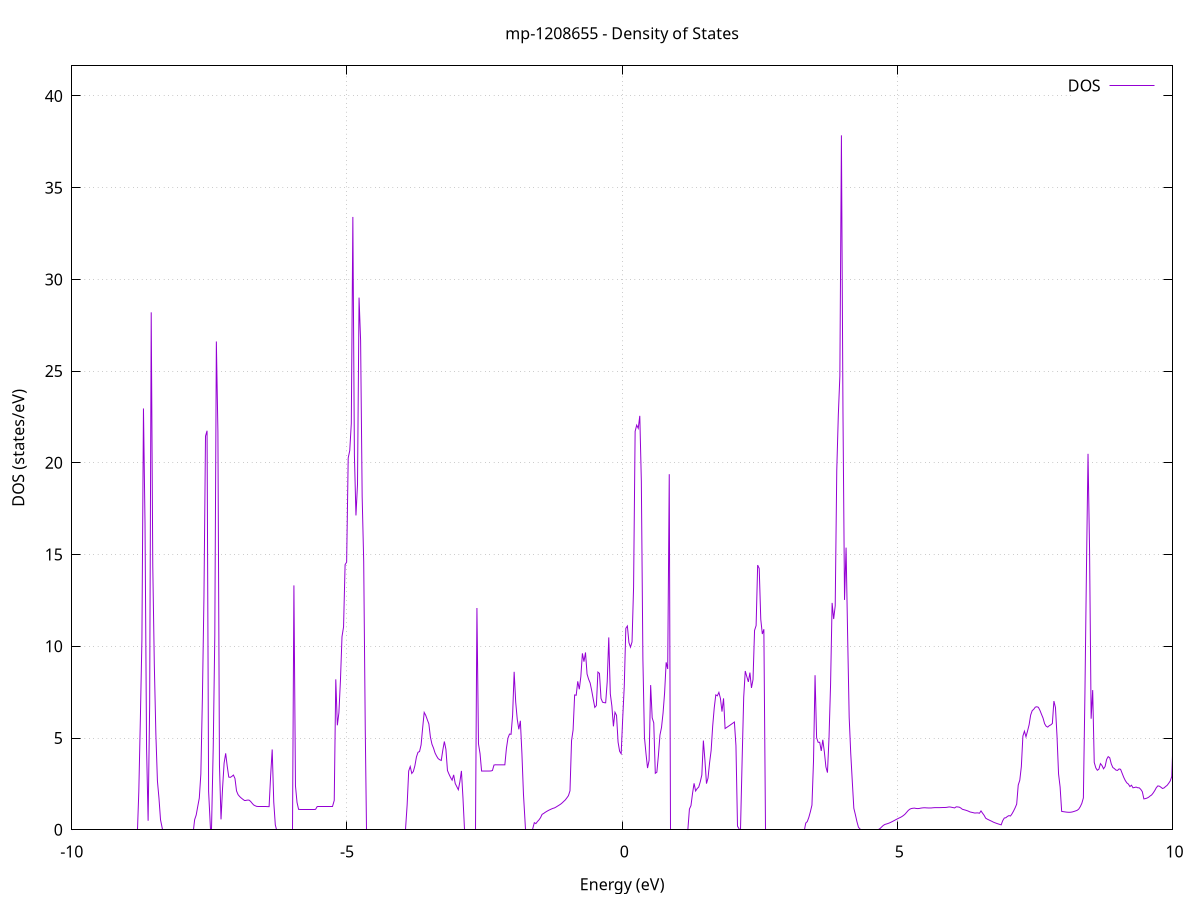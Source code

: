 set title 'mp-1208655 - Density of States'
set xlabel 'Energy (eV)'
set ylabel 'DOS (states/eV)'
set grid
set xrange [-10:10]
set yrange [0:41.637]
set xzeroaxis lt -1
set terminal png size 800,600
set output 'mp-1208655_dos_gnuplot.png'
plot '-' using 1:2 with lines title 'DOS'
-35.583500 0.000000
-35.555300 0.000000
-35.527100 0.000000
-35.498900 0.000000
-35.470800 0.000000
-35.442600 0.000000
-35.414400 0.000000
-35.386200 0.000000
-35.358000 0.000000
-35.329800 0.000000
-35.301700 0.000000
-35.273500 0.000000
-35.245300 0.000000
-35.217100 0.000000
-35.188900 0.000000
-35.160700 0.000000
-35.132600 0.000000
-35.104400 0.000000
-35.076200 0.000000
-35.048000 0.000000
-35.019800 0.000000
-34.991700 0.000000
-34.963500 0.000000
-34.935300 0.000000
-34.907100 0.000000
-34.878900 0.000000
-34.850700 0.000000
-34.822600 0.000000
-34.794400 0.000000
-34.766200 0.000000
-34.738000 0.000000
-34.709800 0.000000
-34.681700 0.000000
-34.653500 0.000000
-34.625300 0.000000
-34.597100 0.000000
-34.568900 0.000000
-34.540700 0.000000
-34.512600 0.000000
-34.484400 0.000000
-34.456200 0.000000
-34.428000 0.000000
-34.399800 0.000000
-34.371600 0.000000
-34.343500 0.000000
-34.315300 0.000000
-34.287100 0.000000
-34.258900 0.000000
-34.230700 0.000000
-34.202600 0.000000
-34.174400 0.000000
-34.146200 0.000000
-34.118000 0.000000
-34.089800 0.000000
-34.061600 0.000000
-34.033500 0.000000
-34.005300 0.000000
-33.977100 0.000000
-33.948900 0.000000
-33.920700 0.000000
-33.892600 0.000000
-33.864400 0.000000
-33.836200 0.000000
-33.808000 0.000000
-33.779800 0.000000
-33.751600 0.000000
-33.723500 0.000000
-33.695300 0.000000
-33.667100 0.000000
-33.638900 0.000000
-33.610700 0.000000
-33.582500 0.000000
-33.554400 0.000000
-33.526200 0.000000
-33.498000 0.000000
-33.469800 0.000000
-33.441600 0.000000
-33.413500 0.000000
-33.385300 0.000000
-33.357100 0.000000
-33.328900 0.000000
-33.300700 0.000000
-33.272500 0.000000
-33.244400 0.000000
-33.216200 0.000000
-33.188000 0.000000
-33.159800 0.000000
-33.131600 0.000000
-33.103500 0.000000
-33.075300 0.000000
-33.047100 0.000000
-33.018900 0.000000
-32.990700 0.000000
-32.962500 0.000000
-32.934400 0.000000
-32.906200 0.000000
-32.878000 0.000000
-32.849800 0.000000
-32.821600 0.000000
-32.793400 0.000000
-32.765300 0.000000
-32.737100 0.000000
-32.708900 0.000000
-32.680700 0.000000
-32.652500 0.000000
-32.624400 0.000000
-32.596200 0.000000
-32.568000 0.000000
-32.539800 0.000000
-32.511600 0.000000
-32.483400 0.000000
-32.455300 0.000000
-32.427100 0.000000
-32.398900 0.000000
-32.370700 0.000000
-32.342500 0.000000
-32.314400 0.000000
-32.286200 0.000000
-32.258000 0.000000
-32.229800 0.000000
-32.201600 0.000000
-32.173400 0.000000
-32.145300 0.000000
-32.117100 0.000000
-32.088900 0.000000
-32.060700 0.000000
-32.032500 0.000000
-32.004300 0.000000
-31.976200 0.000000
-31.948000 0.000000
-31.919800 0.000000
-31.891600 0.000000
-31.863400 0.000000
-31.835300 0.000000
-31.807100 0.000000
-31.778900 0.000000
-31.750700 0.000000
-31.722500 0.000000
-31.694300 0.000000
-31.666200 0.000000
-31.638000 0.000000
-31.609800 0.000000
-31.581600 0.000000
-31.553400 0.000000
-31.525300 0.000000
-31.497100 0.000000
-31.468900 0.000000
-31.440700 0.000000
-31.412500 0.000000
-31.384300 0.000000
-31.356200 0.000000
-31.328000 0.000000
-31.299800 0.000000
-31.271600 0.000000
-31.243400 0.000000
-31.215200 0.000000
-31.187100 0.000000
-31.158900 0.000000
-31.130700 0.000000
-31.102500 0.000000
-31.074300 0.000000
-31.046200 0.000000
-31.018000 0.000000
-30.989800 0.000000
-30.961600 0.000000
-30.933400 0.000000
-30.905200 0.000000
-30.877100 0.000000
-30.848900 0.000000
-30.820700 0.000000
-30.792500 0.000000
-30.764300 0.000000
-30.736200 0.000000
-30.708000 0.000000
-30.679800 0.000000
-30.651600 0.000000
-30.623400 0.000000
-30.595200 0.000000
-30.567100 0.000000
-30.538900 0.000000
-30.510700 0.000000
-30.482500 0.000000
-30.454300 0.000000
-30.426100 0.000000
-30.398000 0.000000
-30.369800 0.000000
-30.341600 0.000000
-30.313400 0.000000
-30.285200 0.000000
-30.257100 0.000000
-30.228900 0.000000
-30.200700 0.000000
-30.172500 0.000000
-30.144300 0.000000
-30.116100 0.000000
-30.088000 0.000000
-30.059800 0.000000
-30.031600 0.000000
-30.003400 0.000000
-29.975200 0.000000
-29.947100 0.000000
-29.918900 0.000000
-29.890700 0.000000
-29.862500 0.000000
-29.834300 0.000000
-29.806100 0.000000
-29.778000 0.000000
-29.749800 0.000000
-29.721600 0.000000
-29.693400 0.000000
-29.665200 0.000000
-29.637000 0.000000
-29.608900 0.000000
-29.580700 0.000000
-29.552500 0.000000
-29.524300 0.000000
-29.496100 0.000000
-29.468000 0.000000
-29.439800 0.000000
-29.411600 0.000000
-29.383400 0.000000
-29.355200 0.000000
-29.327000 0.000000
-29.298900 0.000000
-29.270700 0.000000
-29.242500 0.000000
-29.214300 0.000000
-29.186100 0.000000
-29.158000 0.000000
-29.129800 0.000000
-29.101600 0.000000
-29.073400 0.000000
-29.045200 0.000000
-29.017000 0.000000
-28.988900 0.000000
-28.960700 0.000000
-28.932500 0.000000
-28.904300 0.000000
-28.876100 0.000000
-28.847900 0.000000
-28.819800 0.000000
-28.791600 0.000000
-28.763400 0.000000
-28.735200 0.000000
-28.707000 0.000000
-28.678900 0.000000
-28.650700 0.000000
-28.622500 0.000000
-28.594300 0.000000
-28.566100 0.000000
-28.537900 0.000000
-28.509800 0.000000
-28.481600 0.000000
-28.453400 0.000000
-28.425200 0.000000
-28.397000 0.000000
-28.368900 0.000000
-28.340700 0.000000
-28.312500 0.000000
-28.284300 0.000000
-28.256100 0.000000
-28.227900 0.000000
-28.199800 0.000000
-28.171600 0.000000
-28.143400 0.000000
-28.115200 0.000000
-28.087000 0.000000
-28.058800 0.000000
-28.030700 0.000000
-28.002500 0.000000
-27.974300 0.000000
-27.946100 0.000000
-27.917900 0.000000
-27.889800 0.000000
-27.861600 0.000000
-27.833400 0.000000
-27.805200 0.000000
-27.777000 0.000000
-27.748800 0.000000
-27.720700 0.000000
-27.692500 0.000000
-27.664300 0.000000
-27.636100 0.000000
-27.607900 0.000000
-27.579800 0.000000
-27.551600 0.000000
-27.523400 0.000000
-27.495200 0.000000
-27.467000 0.000000
-27.438800 0.000000
-27.410700 0.000000
-27.382500 0.000000
-27.354300 0.000000
-27.326100 0.000000
-27.297900 0.000000
-27.269700 0.000000
-27.241600 0.000000
-27.213400 0.000000
-27.185200 0.000000
-27.157000 0.000000
-27.128800 0.000000
-27.100700 0.000000
-27.072500 0.000000
-27.044300 0.000000
-27.016100 0.000000
-26.987900 0.000000
-26.959700 0.000000
-26.931600 0.000000
-26.903400 0.000000
-26.875200 0.000000
-26.847000 0.000000
-26.818800 0.000000
-26.790700 0.000000
-26.762500 0.000000
-26.734300 0.000000
-26.706100 0.000000
-26.677900 0.000000
-26.649700 0.000000
-26.621600 0.000000
-26.593400 0.000000
-26.565200 0.000000
-26.537000 0.000000
-26.508800 0.000000
-26.480600 0.000000
-26.452500 0.000000
-26.424300 0.000000
-26.396100 0.000000
-26.367900 0.000000
-26.339700 0.000000
-26.311600 0.000000
-26.283400 0.000000
-26.255200 0.000000
-26.227000 0.000000
-26.198800 0.000000
-26.170600 0.000000
-26.142500 0.000000
-26.114300 0.000000
-26.086100 0.000000
-26.057900 0.000000
-26.029700 0.000000
-26.001600 0.000000
-25.973400 0.000000
-25.945200 0.000000
-25.917000 0.000000
-25.888800 0.000000
-25.860600 0.000000
-25.832500 0.000000
-25.804300 0.000000
-25.776100 0.000000
-25.747900 0.000000
-25.719700 0.000000
-25.691500 0.000000
-25.663400 0.000000
-25.635200 0.000000
-25.607000 0.000000
-25.578800 0.000000
-25.550600 0.000000
-25.522500 0.000000
-25.494300 0.000000
-25.466100 0.000000
-25.437900 0.000000
-25.409700 0.000000
-25.381500 0.000000
-25.353400 0.000000
-25.325200 0.000000
-25.297000 0.000000
-25.268800 0.000000
-25.240600 0.000000
-25.212500 0.000000
-25.184300 0.000000
-25.156100 0.000000
-25.127900 0.000000
-25.099700 21.131100
-25.071500 11.177800
-25.043400 9.608000
-25.015200 7.887300
-24.987000 7.887600
-24.958800 0.000000
-24.930600 0.000000
-24.902400 23.581100
-24.874300 7.608200
-24.846100 8.112300
-24.817900 8.990000
-24.789700 13.421500
-24.761500 30.245900
-24.733400 0.000000
-24.705200 0.000000
-24.677000 0.000000
-24.648800 0.000000
-24.620600 0.000000
-24.592400 0.000000
-24.564300 0.000000
-24.536100 0.000000
-24.507900 0.000000
-24.479700 0.000000
-24.451500 0.000000
-24.423400 0.000000
-24.395200 0.000000
-24.367000 0.000000
-24.338800 0.000000
-24.310600 0.000000
-24.282400 0.000000
-24.254300 0.000000
-24.226100 0.000000
-24.197900 0.000000
-24.169700 0.000000
-24.141500 0.000000
-24.113300 0.000000
-24.085200 0.000000
-24.057000 0.000000
-24.028800 0.000000
-24.000600 0.000000
-23.972400 0.000000
-23.944300 0.000000
-23.916100 0.000000
-23.887900 0.000000
-23.859700 0.000000
-23.831500 0.000000
-23.803300 0.000000
-23.775200 0.000000
-23.747000 0.000000
-23.718800 0.000000
-23.690600 0.000000
-23.662400 0.000000
-23.634300 0.000000
-23.606100 0.000000
-23.577900 0.000000
-23.549700 0.000000
-23.521500 0.000000
-23.493300 0.000000
-23.465200 0.000000
-23.437000 0.000000
-23.408800 0.000000
-23.380600 0.000000
-23.352400 0.000000
-23.324200 0.000000
-23.296100 0.000000
-23.267900 0.000000
-23.239700 0.000000
-23.211500 0.000000
-23.183300 0.000000
-23.155200 0.000000
-23.127000 0.000000
-23.098800 0.000000
-23.070600 0.000000
-23.042400 0.000000
-23.014200 0.000000
-22.986100 0.000000
-22.957900 0.000000
-22.929700 0.000000
-22.901500 0.000000
-22.873300 0.000000
-22.845200 0.000000
-22.817000 0.000000
-22.788800 0.000000
-22.760600 0.000000
-22.732400 0.000000
-22.704200 0.000000
-22.676100 0.000000
-22.647900 0.000000
-22.619700 0.000000
-22.591500 0.000000
-22.563300 0.000000
-22.535100 0.000000
-22.507000 0.000000
-22.478800 0.000000
-22.450600 0.000000
-22.422400 0.000000
-22.394200 0.000000
-22.366100 0.000000
-22.337900 0.000000
-22.309700 0.000000
-22.281500 0.000000
-22.253300 0.000000
-22.225100 0.000000
-22.197000 0.000000
-22.168800 0.000000
-22.140600 0.000000
-22.112400 0.000000
-22.084200 0.000000
-22.056100 0.000000
-22.027900 0.000000
-21.999700 0.000000
-21.971500 0.000000
-21.943300 0.000000
-21.915100 0.000000
-21.887000 0.000000
-21.858800 0.000000
-21.830600 0.000000
-21.802400 0.000000
-21.774200 0.000000
-21.746000 0.000000
-21.717900 0.000000
-21.689700 0.000000
-21.661500 0.000000
-21.633300 0.000000
-21.605100 0.000000
-21.577000 0.000000
-21.548800 0.000000
-21.520600 0.000000
-21.492400 0.000000
-21.464200 0.000000
-21.436000 0.000000
-21.407900 0.000000
-21.379700 0.000000
-21.351500 0.000000
-21.323300 0.000000
-21.295100 0.000000
-21.267000 0.000000
-21.238800 0.000000
-21.210600 0.000000
-21.182400 0.000000
-21.154200 0.000000
-21.126000 0.000000
-21.097900 0.000000
-21.069700 0.000000
-21.041500 0.000000
-21.013300 0.000000
-20.985100 0.000000
-20.956900 0.000000
-20.928800 0.000000
-20.900600 0.000000
-20.872400 0.000000
-20.844200 0.000000
-20.816000 0.000000
-20.787900 0.000000
-20.759700 0.000000
-20.731500 0.000000
-20.703300 0.000000
-20.675100 0.000000
-20.646900 0.000000
-20.618800 0.000000
-20.590600 0.000000
-20.562400 0.000000
-20.534200 0.000000
-20.506000 0.000000
-20.477900 0.000000
-20.449700 0.000000
-20.421500 0.000000
-20.393300 0.000000
-20.365100 0.000000
-20.336900 0.000000
-20.308800 0.000000
-20.280600 0.000000
-20.252400 0.000000
-20.224200 0.000000
-20.196000 0.000000
-20.167800 0.000000
-20.139700 0.000000
-20.111500 0.000000
-20.083300 0.000000
-20.055100 0.000000
-20.026900 0.000000
-19.998800 0.000000
-19.970600 0.000000
-19.942400 0.000000
-19.914200 0.000000
-19.886000 0.000000
-19.857800 0.000000
-19.829700 0.000000
-19.801500 0.000000
-19.773300 0.000000
-19.745100 0.000000
-19.716900 0.000000
-19.688800 0.000000
-19.660600 0.000000
-19.632400 3.682200
-19.604200 14.787500
-19.576000 16.404200
-19.547800 19.822600
-19.519700 27.050500
-19.491500 22.459700
-19.463300 16.550100
-19.435100 11.024500
-19.406900 8.044100
-19.378700 0.000000
-19.350600 18.407300
-19.322400 23.599100
-19.294200 16.255500
-19.266000 16.755100
-19.237800 19.998100
-19.209700 30.377300
-19.181500 26.184100
-19.153300 0.000000
-19.125100 0.000000
-19.096900 0.000000
-19.068700 0.000000
-19.040600 0.000000
-19.012400 0.000000
-18.984200 0.000000
-18.956000 0.000000
-18.927800 0.000000
-18.899700 0.000000
-18.871500 0.000000
-18.843300 0.000000
-18.815100 0.000000
-18.786900 0.000000
-18.758700 0.000000
-18.730600 0.000000
-18.702400 0.000000
-18.674200 0.000000
-18.646000 0.000000
-18.617800 0.000000
-18.589600 0.000000
-18.561500 0.000000
-18.533300 0.000000
-18.505100 0.000000
-18.476900 0.000000
-18.448700 0.000000
-18.420600 0.000000
-18.392400 0.000000
-18.364200 0.000000
-18.336000 0.000000
-18.307800 0.000000
-18.279600 0.000000
-18.251500 0.000000
-18.223300 0.000000
-18.195100 0.000000
-18.166900 0.000000
-18.138700 0.000000
-18.110600 0.000000
-18.082400 0.000000
-18.054200 0.000000
-18.026000 0.000000
-17.997800 0.000000
-17.969600 0.000000
-17.941500 0.000000
-17.913300 0.000000
-17.885100 0.000000
-17.856900 0.000000
-17.828700 0.000000
-17.800500 0.000000
-17.772400 0.000000
-17.744200 0.000000
-17.716000 0.000000
-17.687800 0.000000
-17.659600 0.000000
-17.631500 0.000000
-17.603300 0.000000
-17.575100 0.000000
-17.546900 0.000000
-17.518700 0.000000
-17.490500 0.000000
-17.462400 0.000000
-17.434200 0.000000
-17.406000 0.000000
-17.377800 0.000000
-17.349600 0.000000
-17.321500 0.000000
-17.293300 0.000000
-17.265100 0.000000
-17.236900 0.000000
-17.208700 0.000000
-17.180500 0.000000
-17.152400 0.000000
-17.124200 0.000000
-17.096000 0.000000
-17.067800 0.000000
-17.039600 0.000000
-17.011400 0.000000
-16.983300 0.000000
-16.955100 0.000000
-16.926900 0.000000
-16.898700 0.000000
-16.870500 0.000000
-16.842400 0.000000
-16.814200 0.000000
-16.786000 0.000000
-16.757800 0.000000
-16.729600 0.000000
-16.701400 0.000000
-16.673300 0.000000
-16.645100 0.000000
-16.616900 0.000000
-16.588700 0.000000
-16.560500 0.000000
-16.532400 0.000000
-16.504200 0.000000
-16.476000 0.000000
-16.447800 0.000000
-16.419600 0.000000
-16.391400 0.000000
-16.363300 0.000000
-16.335100 0.000000
-16.306900 0.000000
-16.278700 0.000000
-16.250500 0.000000
-16.222300 0.000000
-16.194200 0.000000
-16.166000 0.000000
-16.137800 0.000000
-16.109600 0.000000
-16.081400 0.000000
-16.053300 0.000000
-16.025100 0.000000
-15.996900 0.000000
-15.968700 0.000000
-15.940500 0.000000
-15.912300 0.000000
-15.884200 0.000000
-15.856000 0.000000
-15.827800 0.000000
-15.799600 5.251100
-15.771400 4.871000
-15.743300 5.922200
-15.715100 6.543600
-15.686900 6.895700
-15.658700 11.689100
-15.630500 6.774300
-15.602300 5.693000
-15.574200 6.865800
-15.546000 5.091200
-15.517800 4.572400
-15.489600 4.719600
-15.461400 4.866800
-15.433200 6.061300
-15.405100 6.508500
-15.376900 19.731100
-15.348700 27.541000
-15.320500 10.716400
-15.292300 9.599100
-15.264200 7.059000
-15.236000 4.808900
-15.207800 4.815500
-15.179600 4.822000
-15.151400 4.828600
-15.123200 3.506300
-15.095100 2.372400
-15.066900 1.729700
-15.038700 1.146500
-15.010500 2.834900
-14.982300 0.000000
-14.954200 0.302700
-14.926000 1.064800
-14.897800 0.862700
-14.869600 1.181400
-14.841400 1.515200
-14.813200 1.857800
-14.785100 2.202000
-14.756900 2.822500
-14.728700 3.819300
-14.700500 4.130700
-14.672300 4.143900
-14.644100 6.389300
-14.616000 3.879600
-14.587800 3.397500
-14.559600 3.011000
-14.531400 3.010300
-14.503200 3.009600
-14.475100 3.008900
-14.446900 3.008200
-14.418700 3.007500
-14.390500 3.006800
-14.362300 3.006100
-14.334100 7.320000
-14.306000 3.557000
-14.277800 3.536200
-14.249600 3.515500
-14.221400 3.494700
-14.193200 3.474000
-14.165100 3.453300
-14.136900 3.432600
-14.108700 3.983500
-14.080500 6.071500
-14.052300 5.466700
-14.024100 5.533700
-13.996000 5.600700
-13.967800 5.667700
-13.939600 9.813200
-13.911400 6.262300
-13.883200 0.000000
-13.855000 0.000000
-13.826900 0.000000
-13.798700 0.000000
-13.770500 0.000000
-13.742300 0.737300
-13.714100 1.301300
-13.686000 3.483300
-13.657800 6.408100
-13.629600 12.731400
-13.601400 18.572000
-13.573200 18.711800
-13.545000 0.000000
-13.516900 0.000000
-13.488700 5.900400
-13.460500 10.660100
-13.432300 15.640500
-13.404100 18.145300
-13.376000 22.509600
-13.347800 1.001400
-13.319600 0.000000
-13.291400 0.000000
-13.263200 0.000000
-13.235000 0.000000
-13.206900 0.000000
-13.178700 0.000000
-13.150500 0.000000
-13.122300 0.000000
-13.094100 0.000000
-13.065900 0.000000
-13.037800 0.000000
-13.009600 0.000000
-12.981400 0.000000
-12.953200 0.000000
-12.925000 0.000000
-12.896900 0.000000
-12.868700 0.000000
-12.840500 0.000000
-12.812300 0.000000
-12.784100 0.000000
-12.755900 0.000000
-12.727800 0.000000
-12.699600 0.000000
-12.671400 0.000000
-12.643200 0.000000
-12.615000 0.000000
-12.586900 0.000000
-12.558700 0.000000
-12.530500 0.000000
-12.502300 0.000000
-12.474100 0.000000
-12.445900 0.000000
-12.417800 0.000000
-12.389600 0.000000
-12.361400 0.000000
-12.333200 0.000000
-12.305000 0.000000
-12.276800 0.000000
-12.248700 0.000000
-12.220500 0.000000
-12.192300 0.000000
-12.164100 0.000000
-12.135900 0.000000
-12.107800 0.000000
-12.079600 0.000000
-12.051400 0.000000
-12.023200 0.000000
-11.995000 0.000000
-11.966800 0.000000
-11.938700 0.000000
-11.910500 0.000000
-11.882300 0.000000
-11.854100 0.000000
-11.825900 0.000000
-11.797800 0.000000
-11.769600 0.000000
-11.741400 0.000000
-11.713200 0.000000
-11.685000 0.000000
-11.656800 0.000000
-11.628700 0.000000
-11.600500 0.000000
-11.572300 0.000000
-11.544100 0.000000
-11.515900 0.000000
-11.487700 0.000000
-11.459600 0.000000
-11.431400 0.000000
-11.403200 0.000000
-11.375000 0.000000
-11.346800 0.000000
-11.318700 0.000000
-11.290500 0.000000
-11.262300 0.000000
-11.234100 0.000000
-11.205900 0.000000
-11.177700 0.000000
-11.149600 0.000000
-11.121400 0.000000
-11.093200 0.000000
-11.065000 0.000000
-11.036800 0.000000
-11.008700 0.000000
-10.980500 0.000000
-10.952300 0.000000
-10.924100 0.000000
-10.895900 0.000000
-10.867700 0.000000
-10.839600 0.000000
-10.811400 0.000000
-10.783200 0.000000
-10.755000 0.000000
-10.726800 0.000000
-10.698600 0.000000
-10.670500 0.000000
-10.642300 0.000000
-10.614100 0.000000
-10.585900 0.000000
-10.557700 0.000000
-10.529600 0.000000
-10.501400 0.000000
-10.473200 0.000000
-10.445000 0.000000
-10.416800 0.000000
-10.388600 0.000000
-10.360500 0.000000
-10.332300 0.000000
-10.304100 0.000000
-10.275900 0.000000
-10.247700 0.000000
-10.219600 0.000000
-10.191400 0.000000
-10.163200 0.000000
-10.135000 0.000000
-10.106800 0.000000
-10.078600 0.000000
-10.050500 0.000000
-10.022300 0.000000
-9.994100 0.000000
-9.965900 0.000000
-9.937700 0.000000
-9.909500 0.000000
-9.881400 0.000000
-9.853200 0.000000
-9.825000 0.000000
-9.796800 0.000000
-9.768600 0.000000
-9.740500 0.000000
-9.712300 0.000000
-9.684100 0.000000
-9.655900 0.000000
-9.627700 0.000000
-9.599500 0.000000
-9.571400 0.000000
-9.543200 0.000000
-9.515000 0.000000
-9.486800 0.000000
-9.458600 0.000000
-9.430500 0.000000
-9.402300 0.000000
-9.374100 0.000000
-9.345900 0.000000
-9.317700 0.000000
-9.289500 0.000000
-9.261400 0.000000
-9.233200 0.000000
-9.205000 0.000000
-9.176800 0.000000
-9.148600 0.000000
-9.120400 0.000000
-9.092300 0.000000
-9.064100 0.000000
-9.035900 0.000000
-9.007700 0.000000
-8.979500 0.000000
-8.951400 0.000000
-8.923200 0.000000
-8.895000 0.000000
-8.866800 0.000000
-8.838600 0.000000
-8.810400 0.000000
-8.782300 2.087900
-8.754100 6.036400
-8.725900 10.351800
-8.697700 22.964700
-8.669500 16.681800
-8.641400 4.470700
-8.613200 0.494500
-8.585000 6.832600
-8.556800 28.202300
-8.528600 14.385100
-8.500400 8.978000
-8.472300 5.217400
-8.444100 2.659100
-8.415900 1.719000
-8.387700 0.544100
-8.359500 0.000000
-8.331300 0.000000
-8.303200 0.000000
-8.275000 0.000000
-8.246800 0.000000
-8.218600 0.000000
-8.190400 0.000000
-8.162300 0.000000
-8.134100 0.000000
-8.105900 0.000000
-8.077700 0.000000
-8.049500 0.000000
-8.021300 0.000000
-7.993200 0.000000
-7.965000 0.000000
-7.936800 0.000000
-7.908600 0.000000
-7.880400 0.000000
-7.852300 0.000000
-7.824100 0.000000
-7.795900 0.000000
-7.767700 0.553000
-7.739500 0.805100
-7.711300 1.274100
-7.683200 1.728400
-7.655000 3.042100
-7.626800 7.201800
-7.598600 12.680600
-7.570400 21.459000
-7.542200 21.749300
-7.514100 2.093100
-7.485900 0.000000
-7.457700 0.000000
-7.429500 4.592600
-7.401300 10.611100
-7.373200 26.614800
-7.345000 21.678600
-7.316800 3.522900
-7.288600 0.565800
-7.260400 2.278200
-7.232200 3.635300
-7.204100 4.165300
-7.175900 3.471600
-7.147700 2.872500
-7.119500 2.857100
-7.091300 2.910700
-7.063200 2.983200
-7.035000 2.794800
-7.006800 2.118300
-6.978600 1.914900
-6.950400 1.812600
-6.922200 1.733600
-6.894100 1.666700
-6.865900 1.618300
-6.837700 1.618200
-6.809500 1.618900
-6.781300 1.619500
-6.753100 1.553400
-6.725000 1.451700
-6.696800 1.356500
-6.668600 1.309500
-6.640400 1.274900
-6.612200 1.261700
-6.584100 1.261800
-6.555900 1.261900
-6.527700 1.262000
-6.499500 1.262100
-6.471300 1.262200
-6.443100 1.262300
-6.415000 1.262500
-6.386800 2.955800
-6.358600 4.377600
-6.330400 1.515500
-6.302200 0.267300
-6.274100 0.000000
-6.245900 0.000000
-6.217700 0.000000
-6.189500 0.000000
-6.161300 0.000000
-6.133100 0.000000
-6.105000 0.000000
-6.076800 0.000000
-6.048600 0.000000
-6.020400 0.000000
-5.992200 0.000000
-5.964000 13.320300
-5.935900 2.394900
-5.907700 1.496200
-5.879500 1.115800
-5.851300 1.115900
-5.823100 1.115900
-5.795000 1.115900
-5.766800 1.115900
-5.738600 1.116000
-5.710400 1.116000
-5.682200 1.116000
-5.654000 1.116100
-5.625900 1.116100
-5.597700 1.116100
-5.569500 1.116200
-5.541300 1.265100
-5.513100 1.277200
-5.485000 1.277200
-5.456800 1.277200
-5.428600 1.277300
-5.400400 1.277300
-5.372200 1.277300
-5.344000 1.277300
-5.315900 1.277300
-5.287700 1.277300
-5.259500 1.277300
-5.231300 1.600300
-5.203100 8.198700
-5.174900 5.694600
-5.146800 6.373000
-5.118600 8.134400
-5.090400 10.518900
-5.062200 11.057900
-5.034000 14.451400
-5.005900 14.589900
-4.977700 20.264100
-4.949500 20.668400
-4.921300 22.145100
-4.893100 33.402300
-4.864900 20.417800
-4.836800 17.131400
-4.808600 18.819700
-4.780400 29.006100
-4.752200 26.669800
-4.724000 18.172000
-4.695900 14.621800
-4.667700 5.492500
-4.639500 0.000000
-4.611300 0.000000
-4.583100 0.000000
-4.554900 0.000000
-4.526800 0.000000
-4.498600 0.000000
-4.470400 0.000000
-4.442200 0.000000
-4.414000 0.000000
-4.385800 0.000000
-4.357700 0.000000
-4.329500 0.000000
-4.301300 0.000000
-4.273100 0.000000
-4.244900 0.000000
-4.216800 0.000000
-4.188600 0.000000
-4.160400 0.000000
-4.132200 0.000000
-4.104000 0.000000
-4.075800 0.000000
-4.047700 0.000000
-4.019500 0.000000
-3.991300 0.000000
-3.963100 0.000000
-3.934900 0.000000
-3.906800 1.347700
-3.878600 3.204500
-3.850400 3.447000
-3.822200 3.069700
-3.794000 3.177200
-3.765800 3.491900
-3.737700 3.967800
-3.709500 4.223000
-3.681300 4.264300
-3.653100 4.628800
-3.624900 5.553400
-3.596700 6.395700
-3.568600 6.236300
-3.540400 6.001200
-3.512200 5.771800
-3.484000 5.057600
-3.455800 4.663800
-3.427700 4.454200
-3.399500 4.185100
-3.371300 4.017000
-3.343100 3.880400
-3.314900 3.817500
-3.286700 3.778000
-3.258600 4.338300
-3.230400 4.810900
-3.202200 4.385900
-3.174000 3.230400
-3.145800 3.028300
-3.117700 2.849800
-3.089500 2.704600
-3.061300 2.993000
-3.033100 2.521600
-3.004900 2.352700
-2.976700 2.183200
-2.948600 2.608500
-2.920400 3.209200
-2.892200 1.733400
-2.864000 0.000000
-2.835800 0.000000
-2.807600 0.000000
-2.779500 0.000000
-2.751300 0.000000
-2.723100 0.000000
-2.694900 0.000000
-2.666700 0.000000
-2.638600 12.086400
-2.610400 4.685400
-2.582200 4.152900
-2.554000 3.200800
-2.525800 3.201200
-2.497600 3.201800
-2.469500 3.202300
-2.441300 3.202900
-2.413100 3.203400
-2.384900 3.204000
-2.356700 3.232300
-2.328600 3.529100
-2.300400 3.541800
-2.272200 3.541300
-2.244000 3.540900
-2.215800 3.540400
-2.187600 3.540000
-2.159500 3.539600
-2.131300 3.539200
-2.103100 4.430200
-2.074900 4.995900
-2.046700 5.217700
-2.018500 5.204200
-1.990400 6.238800
-1.962200 8.608300
-1.934000 6.953300
-1.905800 6.019200
-1.877600 5.476100
-1.849500 5.941400
-1.821300 4.162600
-1.793100 1.939800
-1.764900 0.000000
-1.736700 0.000000
-1.708500 0.000000
-1.680400 0.000000
-1.652200 0.000000
-1.624000 0.000000
-1.595800 0.386800
-1.567600 0.335200
-1.539500 0.447000
-1.511300 0.539200
-1.483100 0.657900
-1.454900 0.839700
-1.426700 0.889200
-1.398500 0.950000
-1.370400 1.002200
-1.342200 1.050700
-1.314000 1.092500
-1.285800 1.131900
-1.257600 1.166900
-1.229400 1.191700
-1.201300 1.238400
-1.173100 1.291200
-1.144900 1.343400
-1.116700 1.398700
-1.088500 1.469200
-1.060400 1.550900
-1.032200 1.629900
-1.004000 1.740100
-0.975800 1.859900
-0.947600 2.125100
-0.919400 4.855800
-0.891300 5.439100
-0.863100 7.348700
-0.834900 7.333300
-0.806700 8.090900
-0.778500 7.659200
-0.750400 8.350500
-0.722200 9.616000
-0.694000 9.165000
-0.665800 9.664100
-0.637600 8.490300
-0.609400 8.206300
-0.581300 8.000000
-0.553100 7.585300
-0.524900 7.117300
-0.496700 6.670100
-0.468500 6.770000
-0.440300 8.595600
-0.412200 8.523600
-0.384000 7.162400
-0.355800 6.955300
-0.327600 6.929500
-0.299400 6.920000
-0.271300 8.066700
-0.243100 10.485400
-0.214900 7.403700
-0.186700 6.748600
-0.158500 5.638400
-0.130300 6.406200
-0.102200 6.236900
-0.074000 4.780500
-0.045800 4.278600
-0.017600 4.145100
0.010600 6.102100
0.038700 7.832700
0.066900 10.981800
0.095100 11.106600
0.123300 10.203000
0.151500 9.954200
0.179700 10.237900
0.207800 13.221500
0.236000 21.714700
0.264200 22.056400
0.292400 21.880600
0.320600 22.561200
0.348800 18.999600
0.376900 9.316700
0.405100 5.046200
0.433300 4.151700
0.461500 3.363900
0.489700 3.781900
0.517800 7.886600
0.546000 6.100600
0.574200 5.826500
0.602400 3.078600
0.630600 3.138900
0.658800 4.047100
0.686900 5.161800
0.715100 5.574000
0.743300 6.360300
0.771500 7.465000
0.799700 9.126100
0.827800 8.764800
0.856000 19.381100
0.884200 0.000000
0.912400 0.000000
0.940600 0.000000
0.968800 0.000000
0.996900 0.000000
1.025100 0.000000
1.053300 0.000000
1.081500 0.000000
1.109700 0.000000
1.137900 0.000000
1.166000 0.000000
1.194200 0.012300
1.222400 1.128200
1.250600 1.318500
1.278800 1.976600
1.306900 2.531800
1.335100 2.115100
1.363300 2.245600
1.391500 2.330800
1.419700 2.614200
1.447900 2.986800
1.476000 4.861400
1.504200 3.785700
1.532400 2.516600
1.560600 2.823200
1.588800 3.655100
1.616900 4.320800
1.645100 5.650700
1.673300 6.641200
1.701500 7.351800
1.729700 7.303100
1.757900 7.488100
1.786000 7.158900
1.814200 6.441500
1.842400 7.160800
1.870600 5.518200
1.898800 5.575000
1.927000 5.632700
1.955100 5.691400
1.983300 5.751100
2.011500 5.811700
2.039700 5.873200
2.067900 4.584000
2.096000 0.196300
2.124200 0.000000
2.152400 0.000000
2.180600 3.845100
2.208800 7.232200
2.237000 8.652900
2.265100 8.349000
2.293300 8.060000
2.321500 8.566000
2.349700 7.732800
2.377900 8.185500
2.406000 10.866500
2.434200 11.130100
2.462400 14.426500
2.490600 14.242900
2.518800 11.473900
2.547000 10.670000
2.575100 10.930100
2.603300 0.000000
2.631500 0.000000
2.659700 0.000000
2.687900 0.000000
2.716100 0.000000
2.744200 0.000000
2.772400 0.000000
2.800600 0.000000
2.828800 0.000000
2.857000 0.000000
2.885100 0.000000
2.913300 0.000000
2.941500 0.000000
2.969700 0.000000
2.997900 0.000000
3.026100 0.000000
3.054200 0.000000
3.082400 0.000000
3.110600 0.000000
3.138800 0.000000
3.167000 0.000000
3.195100 0.000000
3.223300 0.000000
3.251500 0.000000
3.279700 0.000000
3.307900 0.000000
3.336100 0.364500
3.364200 0.447600
3.392400 0.679400
3.420600 0.987000
3.448800 1.345600
3.477000 3.733500
3.505200 8.423600
3.533300 5.016300
3.561500 4.767900
3.589700 4.769800
3.617900 4.298400
3.646100 4.902800
3.674200 4.247100
3.702400 3.424500
3.730600 3.115900
3.758800 5.016700
3.787000 7.891500
3.815200 12.365400
3.843300 11.486700
3.871500 12.207800
3.899700 19.595900
3.927900 22.605600
3.956100 24.740000
3.984200 37.852200
4.012400 22.792200
4.040600 12.529800
4.068800 15.378700
4.097000 10.614000
4.125200 6.136500
4.153300 4.180700
4.181500 2.654700
4.209700 1.174200
4.237900 0.825800
4.266100 0.441900
4.294300 0.136500
4.322400 0.000000
4.350600 0.000000
4.378800 0.000000
4.407000 0.000000
4.435200 0.000000
4.463300 0.000000
4.491500 0.000000
4.519700 0.000000
4.547900 0.000000
4.576100 0.000000
4.604300 0.000000
4.632400 0.000000
4.660600 0.018700
4.688800 0.075400
4.717000 0.158800
4.745200 0.237300
4.773300 0.289600
4.801500 0.315500
4.829700 0.342000
4.857900 0.374900
4.886100 0.414100
4.914300 0.456300
4.942400 0.500700
4.970600 0.547300
4.998800 0.591400
5.027000 0.634300
5.055200 0.673200
5.083400 0.720300
5.111500 0.779300
5.139700 0.850000
5.167900 0.946400
5.196100 1.045800
5.224300 1.118000
5.252400 1.156000
5.280600 1.171300
5.308800 1.181100
5.337000 1.164400
5.365200 1.154900
5.393400 1.159400
5.421500 1.176900
5.449700 1.190300
5.477900 1.198300
5.506100 1.199100
5.534300 1.192700
5.562400 1.189300
5.590600 1.188200
5.618800 1.189700
5.647000 1.199200
5.675200 1.205800
5.703400 1.206400
5.731500 1.205900
5.759700 1.206600
5.787900 1.209000
5.816100 1.212200
5.844300 1.214600
5.872500 1.215700
5.900600 1.223200
5.928800 1.240900
5.957000 1.242600
5.985200 1.226800
6.013400 1.209400
6.041500 1.191500
6.069700 1.251500
6.097900 1.244300
6.126100 1.231800
6.154300 1.183600
6.182500 1.116700
6.210600 1.093500
6.238800 1.070100
6.267000 1.042900
6.295200 1.008300
6.323400 0.969300
6.351500 0.951100
6.379700 0.931900
6.407900 0.911600
6.436100 0.917900
6.464300 0.919900
6.492500 0.902300
6.520600 1.027700
6.548800 0.904700
6.577000 0.788600
6.605200 0.632500
6.633400 0.581300
6.661600 0.539900
6.689700 0.499600
6.717900 0.460500
6.746100 0.415000
6.774300 0.381700
6.802500 0.349800
6.830600 0.321900
6.858800 0.294600
6.887000 0.268000
6.915200 0.495900
6.943400 0.639600
6.971600 0.655900
6.999700 0.726600
7.027900 0.772600
7.056100 0.750900
7.084300 0.872000
7.112500 1.024200
7.140600 1.197000
7.168800 1.398000
7.197000 2.436500
7.225200 2.700800
7.253400 3.443100
7.281600 5.107800
7.309700 5.372600
7.337900 5.069600
7.366100 5.383700
7.394300 5.719000
7.422500 6.251000
7.450700 6.492400
7.478800 6.567100
7.507000 6.684000
7.535200 6.705800
7.563400 6.674300
7.591600 6.507900
7.619700 6.294000
7.647900 6.087200
7.676100 5.782700
7.704300 5.643200
7.732500 5.596100
7.760700 5.674900
7.788800 5.716600
7.817000 5.793300
7.845200 7.016300
7.873400 6.663100
7.901600 5.098600
7.929700 3.042100
7.957900 2.330400
7.986100 1.002100
8.014300 0.988600
8.042500 0.975800
8.070700 0.963800
8.098800 0.954900
8.127000 0.953100
8.155200 0.958300
8.183400 0.974500
8.211600 1.000800
8.239800 1.028700
8.267900 1.061200
8.296100 1.126000
8.324300 1.258900
8.352500 1.439000
8.380700 1.736700
8.408800 7.422100
8.437000 14.297700
8.465200 20.492500
8.493400 15.195800
8.521600 6.053900
8.549800 7.615400
8.577900 3.674300
8.606100 3.375000
8.634300 3.243100
8.662500 3.302900
8.690700 3.606600
8.718800 3.502400
8.747000 3.323700
8.775200 3.446600
8.803400 3.837900
8.831600 3.987400
8.859800 3.923800
8.887900 3.589100
8.916100 3.393800
8.944300 3.334800
8.972500 3.252700
9.000700 3.235500
9.028900 3.317000
9.057000 3.294800
9.085200 3.077600
9.113400 2.862000
9.141600 2.687500
9.169800 2.558000
9.197900 2.492700
9.226100 2.355900
9.254300 2.428100
9.282500 2.288600
9.310700 2.306600
9.338900 2.327600
9.367000 2.290600
9.395200 2.286000
9.423400 2.202500
9.451600 2.076200
9.479800 1.683200
9.507900 1.698600
9.536100 1.726000
9.564300 1.770000
9.592500 1.840900
9.620700 1.896900
9.648900 2.004400
9.677000 2.133700
9.705200 2.290500
9.733400 2.391100
9.761600 2.377200
9.789800 2.318800
9.818000 2.250900
9.846100 2.279600
9.874300 2.356600
9.902500 2.421900
9.930700 2.534300
9.958900 2.661300
9.987000 2.907600
10.015200 5.329500
10.043400 4.700700
10.071600 4.286700
10.099800 3.455200
10.128000 3.119900
10.156100 5.130100
10.184300 5.875900
10.212500 5.730700
10.240700 4.046600
10.268900 3.382200
10.297000 3.148400
10.325200 2.933200
10.353400 2.813900
10.381600 2.813800
10.409800 2.764000
10.438000 2.667700
10.466100 2.703800
10.494300 2.931000
10.522500 2.980900
10.550700 3.006600
10.578900 3.054300
10.607100 3.015600
10.635200 2.828200
10.663400 2.733600
10.691600 2.607900
10.719800 2.040500
10.748000 2.019600
10.776100 2.029100
10.804300 2.068000
10.832500 2.123600
10.860700 2.223900
10.888900 2.386800
10.917100 2.596800
10.945200 2.779100
10.973400 3.056200
11.001600 3.332900
11.029800 3.583700
11.058000 3.674100
11.086100 6.830900
11.114300 2.997000
11.142500 2.876200
11.170700 3.042000
11.198900 3.350400
11.227100 4.223500
11.255200 3.490400
11.283400 3.219800
11.311600 2.982500
11.339800 2.760800
11.368000 2.580100
11.396200 2.410600
11.424300 2.269000
11.452500 2.216300
11.480700 2.093800
11.508900 2.003200
11.537100 1.933000
11.565200 1.773500
11.593400 1.610100
11.621600 1.446300
11.649800 1.298900
11.678000 1.024100
11.706200 0.520900
11.734300 0.509200
11.762500 0.520500
11.790700 0.533900
11.818900 0.554900
11.847100 0.578300
11.875200 0.605600
11.903400 0.637000
11.931600 0.672600
11.959800 0.762800
11.988000 0.878400
12.016200 1.004100
12.044300 1.137600
12.072500 1.267900
12.100700 1.359800
12.128900 1.470000
12.157100 1.642100
12.185300 1.889900
12.213400 2.016100
12.241600 2.084300
12.269800 2.126500
12.298000 2.096200
12.326200 1.977900
12.354300 1.859400
12.382500 1.838200
12.410700 1.876000
12.438900 1.929800
12.467100 1.970800
12.495300 2.002300
12.523400 2.054100
12.551600 2.034600
12.579800 2.151000
12.608000 2.144700
12.636200 2.196900
12.664300 2.181500
12.692500 2.273300
12.720700 2.347800
12.748900 2.399200
12.777100 2.452400
12.805300 2.512800
12.833400 2.570300
12.861600 2.645100
12.889800 2.701800
12.918000 2.702500
12.946200 2.734500
12.974400 2.825000
13.002500 2.925500
13.030700 3.036500
13.058900 3.248000
13.087100 3.243300
13.115300 3.090400
13.143400 2.896800
13.171600 2.723000
13.199800 2.573500
13.228000 2.584500
13.256200 2.618200
13.284400 2.581900
13.312500 2.494400
13.340700 2.422700
13.368900 2.323300
13.397100 2.390800
13.425300 2.544300
13.453400 2.774000
13.481600 2.982800
13.509800 3.109200
13.538000 3.328400
13.566200 3.651200
13.594400 3.387100
13.622500 3.204400
13.650700 3.144200
13.678900 3.143400
13.707100 3.194900
13.735300 3.189500
13.763500 3.204200
13.791600 3.198800
13.819800 3.422600
13.848000 2.978800
13.876200 2.952900
13.904400 3.034500
13.932500 3.077600
13.960700 3.215700
13.988900 2.827800
14.017100 2.665800
14.045300 2.782800
14.073500 2.550400
14.101600 2.337300
14.129800 2.106400
14.158000 1.814500
14.186200 1.733400
14.214400 1.560700
14.242500 1.357300
14.270700 1.216500
14.298900 1.110700
14.327100 1.036900
14.355300 0.986700
14.383500 0.884900
14.411600 0.699100
14.439800 0.603100
14.468000 0.627000
14.496200 0.677200
14.524400 0.865700
14.552600 1.154800
14.580700 1.454100
14.608900 1.634400
14.637100 1.700800
14.665300 1.805700
14.693500 2.092800
14.721600 2.306900
14.749800 2.060500
14.778000 2.117200
14.806200 2.278100
14.834400 2.104500
14.862600 2.166800
14.890700 2.219100
14.918900 2.327800
14.947100 2.582300
14.975300 2.951100
15.003500 3.337500
15.031600 3.658700
15.059800 3.977000
15.088000 4.251100
15.116200 4.581900
15.144400 4.754100
15.172600 4.762600
15.200700 5.872900
15.228900 5.238500
15.257100 4.157600
15.285300 4.007900
15.313500 3.923300
15.341700 3.998200
15.369800 3.790400
15.398000 3.666300
15.426200 3.402200
15.454400 3.511500
15.482600 3.618400
15.510700 3.725600
15.538900 3.850100
15.567100 3.877300
15.595300 4.030500
15.623500 4.114600
15.651700 6.167800
15.679800 6.958300
15.708000 4.885100
15.736200 3.507400
15.764400 4.540800
15.792600 6.033000
15.820700 6.748300
15.848900 6.952100
15.877100 6.374400
15.905300 5.822000
15.933500 5.287500
15.961700 4.814100
15.989800 4.633300
16.018000 4.908600
16.046200 5.297400
16.074400 5.532200
16.102600 5.975100
16.130800 6.288900
16.158900 5.657700
16.187100 5.785200
16.215300 5.959400
16.243500 6.422700
16.271700 7.418000
16.299800 8.230000
16.328000 8.554900
16.356200 8.096800
16.384400 7.500900
16.412600 7.487200
16.440800 7.699000
16.468900 7.408900
16.497100 6.594300
16.525300 6.082300
16.553500 6.001300
16.581700 5.873900
16.609800 6.026600
16.638000 5.319500
16.666200 4.918900
16.694400 6.043100
16.722600 4.822600
16.750800 5.237800
16.778900 5.774100
16.807100 6.341000
16.835300 7.960400
16.863500 8.682700
16.891700 7.591600
16.919900 6.694000
16.948000 6.268900
16.976200 6.817900
17.004400 5.590700
17.032600 5.604700
17.060800 8.996000
17.088900 9.085200
17.117100 9.001000
17.145300 7.785700
17.173500 5.886000
17.201700 4.905700
17.229900 4.133500
17.258000 3.118500
17.286200 2.424400
17.314400 1.840100
17.342600 2.100100
17.370800 2.379300
17.398900 2.524100
17.427100 2.782000
17.455300 3.238200
17.483500 5.075400
17.511700 3.573300
17.539900 3.470500
17.568000 3.513200
17.596200 3.552500
17.624400 3.537500
17.652600 3.640100
17.680800 3.912700
17.709000 3.828900
17.737100 3.275700
17.765300 2.921200
17.793500 2.581200
17.821700 2.352700
17.849900 2.170100
17.878000 2.043400
17.906200 1.920900
17.934400 1.870700
17.962600 1.641200
17.990800 1.388900
18.019000 1.140800
18.047100 0.903900
18.075300 0.695400
18.103500 0.278600
18.131700 0.096200
18.159900 0.037200
18.188000 0.005800
18.216200 0.000000
18.244400 0.000000
18.272600 0.000000
18.300800 0.000000
18.329000 0.000000
18.357100 0.000000
18.385300 0.000000
18.413500 0.000000
18.441700 0.000000
18.469900 0.000000
18.498100 0.000000
18.526200 0.000000
18.554400 0.000000
18.582600 0.000000
18.610800 0.000000
18.639000 0.000000
18.667100 0.000000
18.695300 0.000000
18.723500 0.000000
18.751700 0.000000
18.779900 0.000000
18.808100 0.000000
18.836200 0.000000
18.864400 0.000000
18.892600 0.000000
18.920800 0.000000
18.949000 0.000000
18.977100 0.000000
19.005300 0.000000
19.033500 0.000000
19.061700 0.000000
19.089900 0.000000
19.118100 0.000000
19.146200 0.000000
19.174400 0.000000
19.202600 0.000000
19.230800 0.000000
19.259000 0.000000
19.287200 0.000000
19.315300 0.000000
19.343500 0.000000
19.371700 0.000000
19.399900 0.000000
19.428100 0.000000
19.456200 0.000000
19.484400 0.000000
19.512600 0.000000
19.540800 0.000000
19.569000 0.000000
19.597200 0.000000
19.625300 0.000000
19.653500 0.000000
19.681700 0.000000
19.709900 0.000000
19.738100 0.000000
19.766200 0.000000
19.794400 0.000000
19.822600 0.000000
19.850800 0.000000
19.879000 0.000000
19.907200 0.000000
19.935300 0.000000
19.963500 0.000000
19.991700 0.000000
20.019900 0.000000
20.048100 0.000000
20.076300 0.000000
20.104400 0.000000
20.132600 0.000000
20.160800 0.000000
20.189000 0.000000
20.217200 0.000000
20.245300 0.000000
20.273500 0.000000
20.301700 0.000000
20.329900 0.000000
20.358100 0.000000
20.386300 0.000000
20.414400 0.000000
20.442600 0.000000
20.470800 0.000000
20.499000 0.000000
20.527200 0.000000
20.555300 0.000000
20.583500 0.000000
20.611700 0.000000
20.639900 0.000000
20.668100 0.000000
20.696300 0.000000
20.724400 0.000000
20.752600 0.000000
20.780800 0.000000
e
